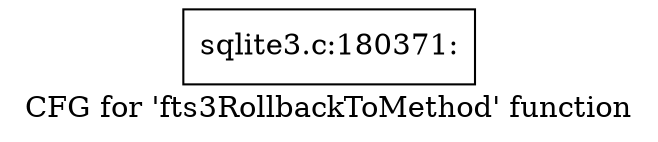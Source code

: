 digraph "CFG for 'fts3RollbackToMethod' function" {
	label="CFG for 'fts3RollbackToMethod' function";

	Node0x55c0fb3c2db0 [shape=record,label="{sqlite3.c:180371:}"];
}
